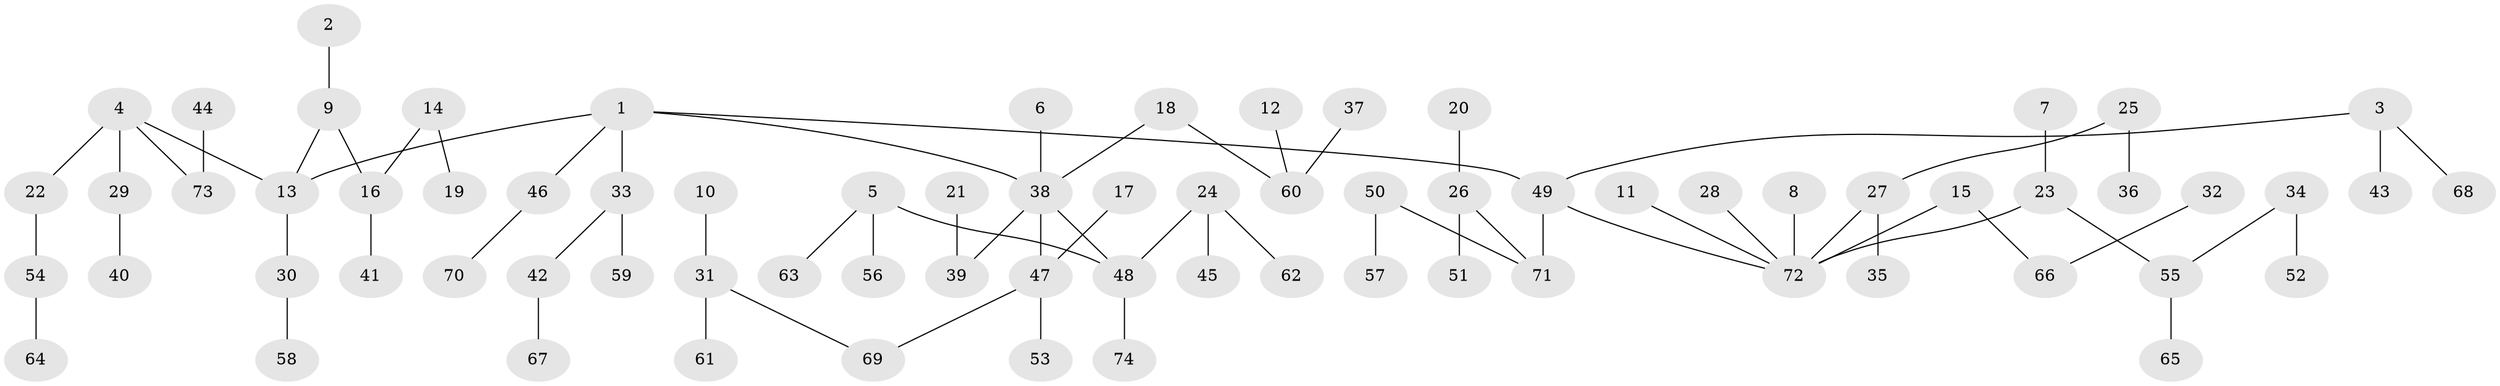 // original degree distribution, {5: 0.047619047619047616, 8: 0.006802721088435374, 3: 0.12244897959183673, 6: 0.006802721088435374, 4: 0.061224489795918366, 2: 0.23129251700680273, 9: 0.006802721088435374, 1: 0.5170068027210885}
// Generated by graph-tools (version 1.1) at 2025/45/03/06/25 01:45:10]
// undirected, 74 vertices, 73 edges
graph export_dot {
graph [start="1"]
  node [color=gray90,style=filled];
  1;
  2;
  3;
  4;
  5;
  6;
  7;
  8;
  9;
  10;
  11;
  12;
  13;
  14;
  15;
  16;
  17;
  18;
  19;
  20;
  21;
  22;
  23;
  24;
  25;
  26;
  27;
  28;
  29;
  30;
  31;
  32;
  33;
  34;
  35;
  36;
  37;
  38;
  39;
  40;
  41;
  42;
  43;
  44;
  45;
  46;
  47;
  48;
  49;
  50;
  51;
  52;
  53;
  54;
  55;
  56;
  57;
  58;
  59;
  60;
  61;
  62;
  63;
  64;
  65;
  66;
  67;
  68;
  69;
  70;
  71;
  72;
  73;
  74;
  1 -- 13 [weight=1.0];
  1 -- 33 [weight=1.0];
  1 -- 38 [weight=1.0];
  1 -- 46 [weight=1.0];
  1 -- 49 [weight=1.0];
  2 -- 9 [weight=1.0];
  3 -- 43 [weight=1.0];
  3 -- 49 [weight=1.0];
  3 -- 68 [weight=1.0];
  4 -- 13 [weight=1.0];
  4 -- 22 [weight=1.0];
  4 -- 29 [weight=1.0];
  4 -- 73 [weight=1.0];
  5 -- 48 [weight=1.0];
  5 -- 56 [weight=1.0];
  5 -- 63 [weight=1.0];
  6 -- 38 [weight=1.0];
  7 -- 23 [weight=1.0];
  8 -- 72 [weight=1.0];
  9 -- 13 [weight=1.0];
  9 -- 16 [weight=1.0];
  10 -- 31 [weight=1.0];
  11 -- 72 [weight=1.0];
  12 -- 60 [weight=1.0];
  13 -- 30 [weight=1.0];
  14 -- 16 [weight=1.0];
  14 -- 19 [weight=1.0];
  15 -- 66 [weight=1.0];
  15 -- 72 [weight=1.0];
  16 -- 41 [weight=1.0];
  17 -- 47 [weight=1.0];
  18 -- 38 [weight=1.0];
  18 -- 60 [weight=1.0];
  20 -- 26 [weight=1.0];
  21 -- 39 [weight=1.0];
  22 -- 54 [weight=1.0];
  23 -- 55 [weight=1.0];
  23 -- 72 [weight=1.0];
  24 -- 45 [weight=1.0];
  24 -- 48 [weight=1.0];
  24 -- 62 [weight=1.0];
  25 -- 27 [weight=1.0];
  25 -- 36 [weight=1.0];
  26 -- 51 [weight=1.0];
  26 -- 71 [weight=1.0];
  27 -- 35 [weight=1.0];
  27 -- 72 [weight=1.0];
  28 -- 72 [weight=1.0];
  29 -- 40 [weight=1.0];
  30 -- 58 [weight=1.0];
  31 -- 61 [weight=1.0];
  31 -- 69 [weight=1.0];
  32 -- 66 [weight=1.0];
  33 -- 42 [weight=1.0];
  33 -- 59 [weight=1.0];
  34 -- 52 [weight=1.0];
  34 -- 55 [weight=1.0];
  37 -- 60 [weight=1.0];
  38 -- 39 [weight=1.0];
  38 -- 47 [weight=1.0];
  38 -- 48 [weight=1.0];
  42 -- 67 [weight=1.0];
  44 -- 73 [weight=1.0];
  46 -- 70 [weight=1.0];
  47 -- 53 [weight=1.0];
  47 -- 69 [weight=1.0];
  48 -- 74 [weight=1.0];
  49 -- 71 [weight=1.0];
  49 -- 72 [weight=1.0];
  50 -- 57 [weight=1.0];
  50 -- 71 [weight=1.0];
  54 -- 64 [weight=1.0];
  55 -- 65 [weight=1.0];
}
